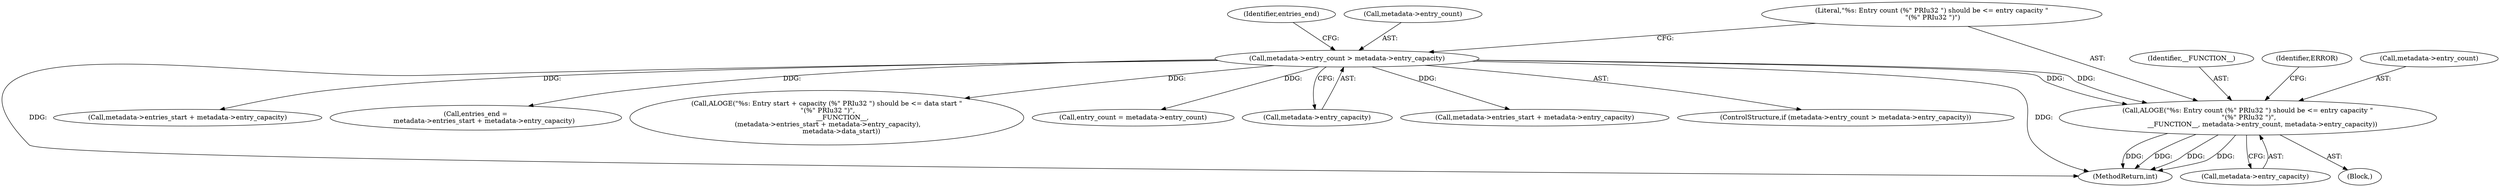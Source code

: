 digraph "0_Android_e9e44f797742f52996ebf307740dad58c28fd9b5_0@pointer" {
"1000204" [label="(Call,ALOGE(\"%s: Entry count (%\" PRIu32 \") should be <= entry capacity \"\n \"(%\" PRIu32 \")\",\n              __FUNCTION__, metadata->entry_count, metadata->entry_capacity))"];
"1000196" [label="(Call,metadata->entry_count > metadata->entry_capacity)"];
"1000195" [label="(ControlStructure,if (metadata->entry_count > metadata->entry_capacity))"];
"1000501" [label="(MethodReturn,int)"];
"1000241" [label="(Call,metadata->entries_start + metadata->entry_capacity)"];
"1000216" [label="(Call,entries_end =\n        metadata->entries_start + metadata->entry_capacity)"];
"1000210" [label="(Call,metadata->entry_capacity)"];
"1000206" [label="(Identifier,__FUNCTION__)"];
"1000204" [label="(Call,ALOGE(\"%s: Entry count (%\" PRIu32 \") should be <= entry capacity \"\n \"(%\" PRIu32 \")\",\n              __FUNCTION__, metadata->entry_count, metadata->entry_capacity))"];
"1000196" [label="(Call,metadata->entry_count > metadata->entry_capacity)"];
"1000214" [label="(Identifier,ERROR)"];
"1000238" [label="(Call,ALOGE(\"%s: Entry start + capacity (%\" PRIu32 \") should be <= data start \"\n \"(%\" PRIu32 \")\",\n               __FUNCTION__,\n (metadata->entries_start + metadata->entry_capacity),\n              metadata->data_start))"];
"1000203" [label="(Block,)"];
"1000217" [label="(Identifier,entries_end)"];
"1000292" [label="(Call,entry_count = metadata->entry_count)"];
"1000200" [label="(Call,metadata->entry_capacity)"];
"1000197" [label="(Call,metadata->entry_count)"];
"1000218" [label="(Call,metadata->entries_start + metadata->entry_capacity)"];
"1000205" [label="(Literal,\"%s: Entry count (%\" PRIu32 \") should be <= entry capacity \"\n \"(%\" PRIu32 \")\")"];
"1000207" [label="(Call,metadata->entry_count)"];
"1000204" -> "1000203"  [label="AST: "];
"1000204" -> "1000210"  [label="CFG: "];
"1000205" -> "1000204"  [label="AST: "];
"1000206" -> "1000204"  [label="AST: "];
"1000207" -> "1000204"  [label="AST: "];
"1000210" -> "1000204"  [label="AST: "];
"1000214" -> "1000204"  [label="CFG: "];
"1000204" -> "1000501"  [label="DDG: "];
"1000204" -> "1000501"  [label="DDG: "];
"1000204" -> "1000501"  [label="DDG: "];
"1000204" -> "1000501"  [label="DDG: "];
"1000196" -> "1000204"  [label="DDG: "];
"1000196" -> "1000204"  [label="DDG: "];
"1000196" -> "1000195"  [label="AST: "];
"1000196" -> "1000200"  [label="CFG: "];
"1000197" -> "1000196"  [label="AST: "];
"1000200" -> "1000196"  [label="AST: "];
"1000205" -> "1000196"  [label="CFG: "];
"1000217" -> "1000196"  [label="CFG: "];
"1000196" -> "1000501"  [label="DDG: "];
"1000196" -> "1000501"  [label="DDG: "];
"1000196" -> "1000216"  [label="DDG: "];
"1000196" -> "1000218"  [label="DDG: "];
"1000196" -> "1000238"  [label="DDG: "];
"1000196" -> "1000241"  [label="DDG: "];
"1000196" -> "1000292"  [label="DDG: "];
}
